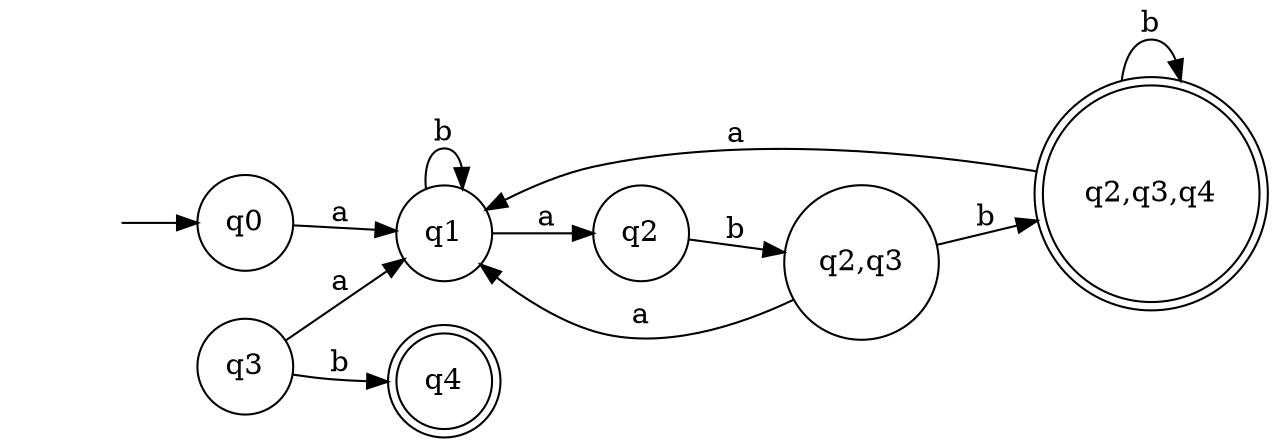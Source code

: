 digraph DFA {
	graph [rankdir=LR]
	"" [label="" shape=plaintext]
	"q2,q3,q4" [label="q2,q3,q4" shape=doublecircle]
	q4 [label=q4 shape=doublecircle]
	q0 [label=q0 shape=circle]
	q1 [label=q1 shape=circle]
	q2 [label=q2 shape=circle]
	q3 [label=q3 shape=circle]
	"q2,q3" [label="q2,q3" shape=circle]
	"" -> q0 [label=""]
	q0 -> q1 [label=a]
	q1 -> q2 [label=a]
	q1 -> q1 [label=b]
	q2 -> "q2,q3" [label=b]
	q3 -> q1 [label=a]
	q3 -> q4 [label=b]
	"q2,q3" -> q1 [label=a]
	"q2,q3" -> "q2,q3,q4" [label=b]
	"q2,q3,q4" -> q1 [label=a]
	"q2,q3,q4" -> "q2,q3,q4" [label=b]
}
